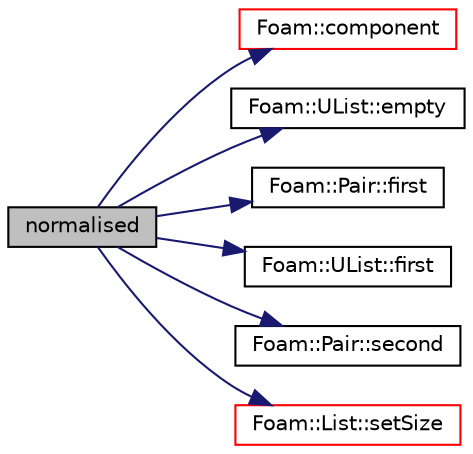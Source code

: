 digraph "normalised"
{
  bgcolor="transparent";
  edge [fontname="Helvetica",fontsize="10",labelfontname="Helvetica",labelfontsize="10"];
  node [fontname="Helvetica",fontsize="10",shape=record];
  rankdir="LR";
  Node1 [label="normalised",height=0.2,width=0.4,color="black", fillcolor="grey75", style="filled", fontcolor="black"];
  Node1 -> Node2 [color="midnightblue",fontsize="10",style="solid",fontname="Helvetica"];
  Node2 [label="Foam::component",height=0.2,width=0.4,color="red",URL="$a10675.html#a38788135ad21a6daaf3af2a761b33508"];
  Node1 -> Node3 [color="midnightblue",fontsize="10",style="solid",fontname="Helvetica"];
  Node3 [label="Foam::UList::empty",height=0.2,width=0.4,color="black",URL="$a02720.html#ac6e61de369e994009e36f344f99c15ad",tooltip="Return true if the UList is empty (ie, size() is zero). "];
  Node1 -> Node4 [color="midnightblue",fontsize="10",style="solid",fontname="Helvetica"];
  Node4 [label="Foam::Pair::first",height=0.2,width=0.4,color="black",URL="$a01748.html#a69ef5dddb2067ac3fb125632597a61b9",tooltip="Return first. "];
  Node1 -> Node5 [color="midnightblue",fontsize="10",style="solid",fontname="Helvetica"];
  Node5 [label="Foam::UList::first",height=0.2,width=0.4,color="black",URL="$a02720.html#a1c9828bc3de9502754d944c95a2ce0d9",tooltip="Return the first element of the list. "];
  Node1 -> Node6 [color="midnightblue",fontsize="10",style="solid",fontname="Helvetica"];
  Node6 [label="Foam::Pair::second",height=0.2,width=0.4,color="black",URL="$a01748.html#a4735f680939b3f5fec1e4a8d34549d6f",tooltip="Return second. "];
  Node1 -> Node7 [color="midnightblue",fontsize="10",style="solid",fontname="Helvetica"];
  Node7 [label="Foam::List::setSize",height=0.2,width=0.4,color="red",URL="$a01355.html#aedb985ffeaf1bdbfeccc2a8730405703",tooltip="Reset size of List. "];
}
